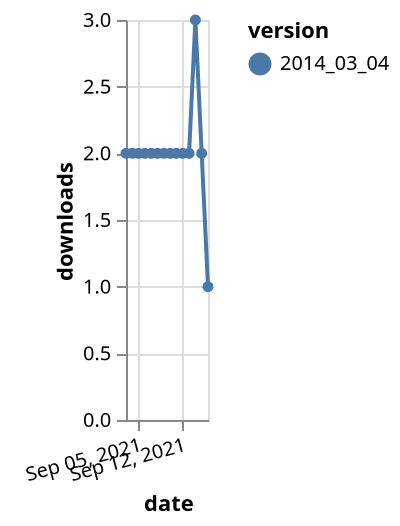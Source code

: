 {"$schema": "https://vega.github.io/schema/vega-lite/v5.json", "description": "A simple bar chart with embedded data.", "data": {"values": [{"date": "2021-09-03", "total": 2717, "delta": 2, "version": "2014_03_04"}, {"date": "2021-09-04", "total": 2719, "delta": 2, "version": "2014_03_04"}, {"date": "2021-09-05", "total": 2721, "delta": 2, "version": "2014_03_04"}, {"date": "2021-09-06", "total": 2723, "delta": 2, "version": "2014_03_04"}, {"date": "2021-09-07", "total": 2725, "delta": 2, "version": "2014_03_04"}, {"date": "2021-09-08", "total": 2727, "delta": 2, "version": "2014_03_04"}, {"date": "2021-09-09", "total": 2729, "delta": 2, "version": "2014_03_04"}, {"date": "2021-09-10", "total": 2731, "delta": 2, "version": "2014_03_04"}, {"date": "2021-09-11", "total": 2733, "delta": 2, "version": "2014_03_04"}, {"date": "2021-09-12", "total": 2735, "delta": 2, "version": "2014_03_04"}, {"date": "2021-09-13", "total": 2737, "delta": 2, "version": "2014_03_04"}, {"date": "2021-09-14", "total": 2740, "delta": 3, "version": "2014_03_04"}, {"date": "2021-09-15", "total": 2742, "delta": 2, "version": "2014_03_04"}, {"date": "2021-09-16", "total": 2743, "delta": 1, "version": "2014_03_04"}]}, "width": "container", "mark": {"type": "line", "point": {"filled": true}}, "encoding": {"x": {"field": "date", "type": "temporal", "timeUnit": "yearmonthdate", "title": "date", "axis": {"labelAngle": -15}}, "y": {"field": "delta", "type": "quantitative", "title": "downloads"}, "color": {"field": "version", "type": "nominal"}, "tooltip": {"field": "delta"}}}